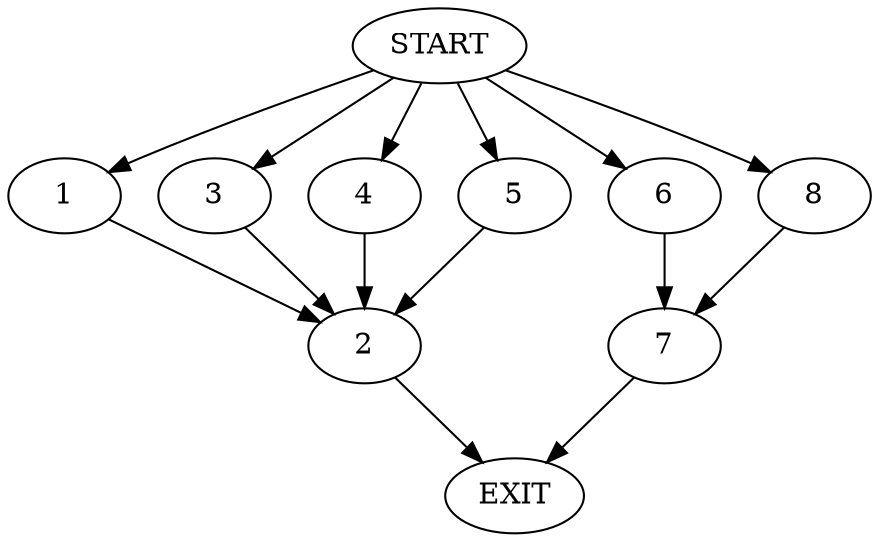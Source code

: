 digraph {
0 [label="START"]
9 [label="EXIT"]
0 -> 1
1 -> 2
2 -> 9
0 -> 3
3 -> 2
0 -> 4
4 -> 2
0 -> 5
5 -> 2
0 -> 6
6 -> 7
7 -> 9
0 -> 8
8 -> 7
}
